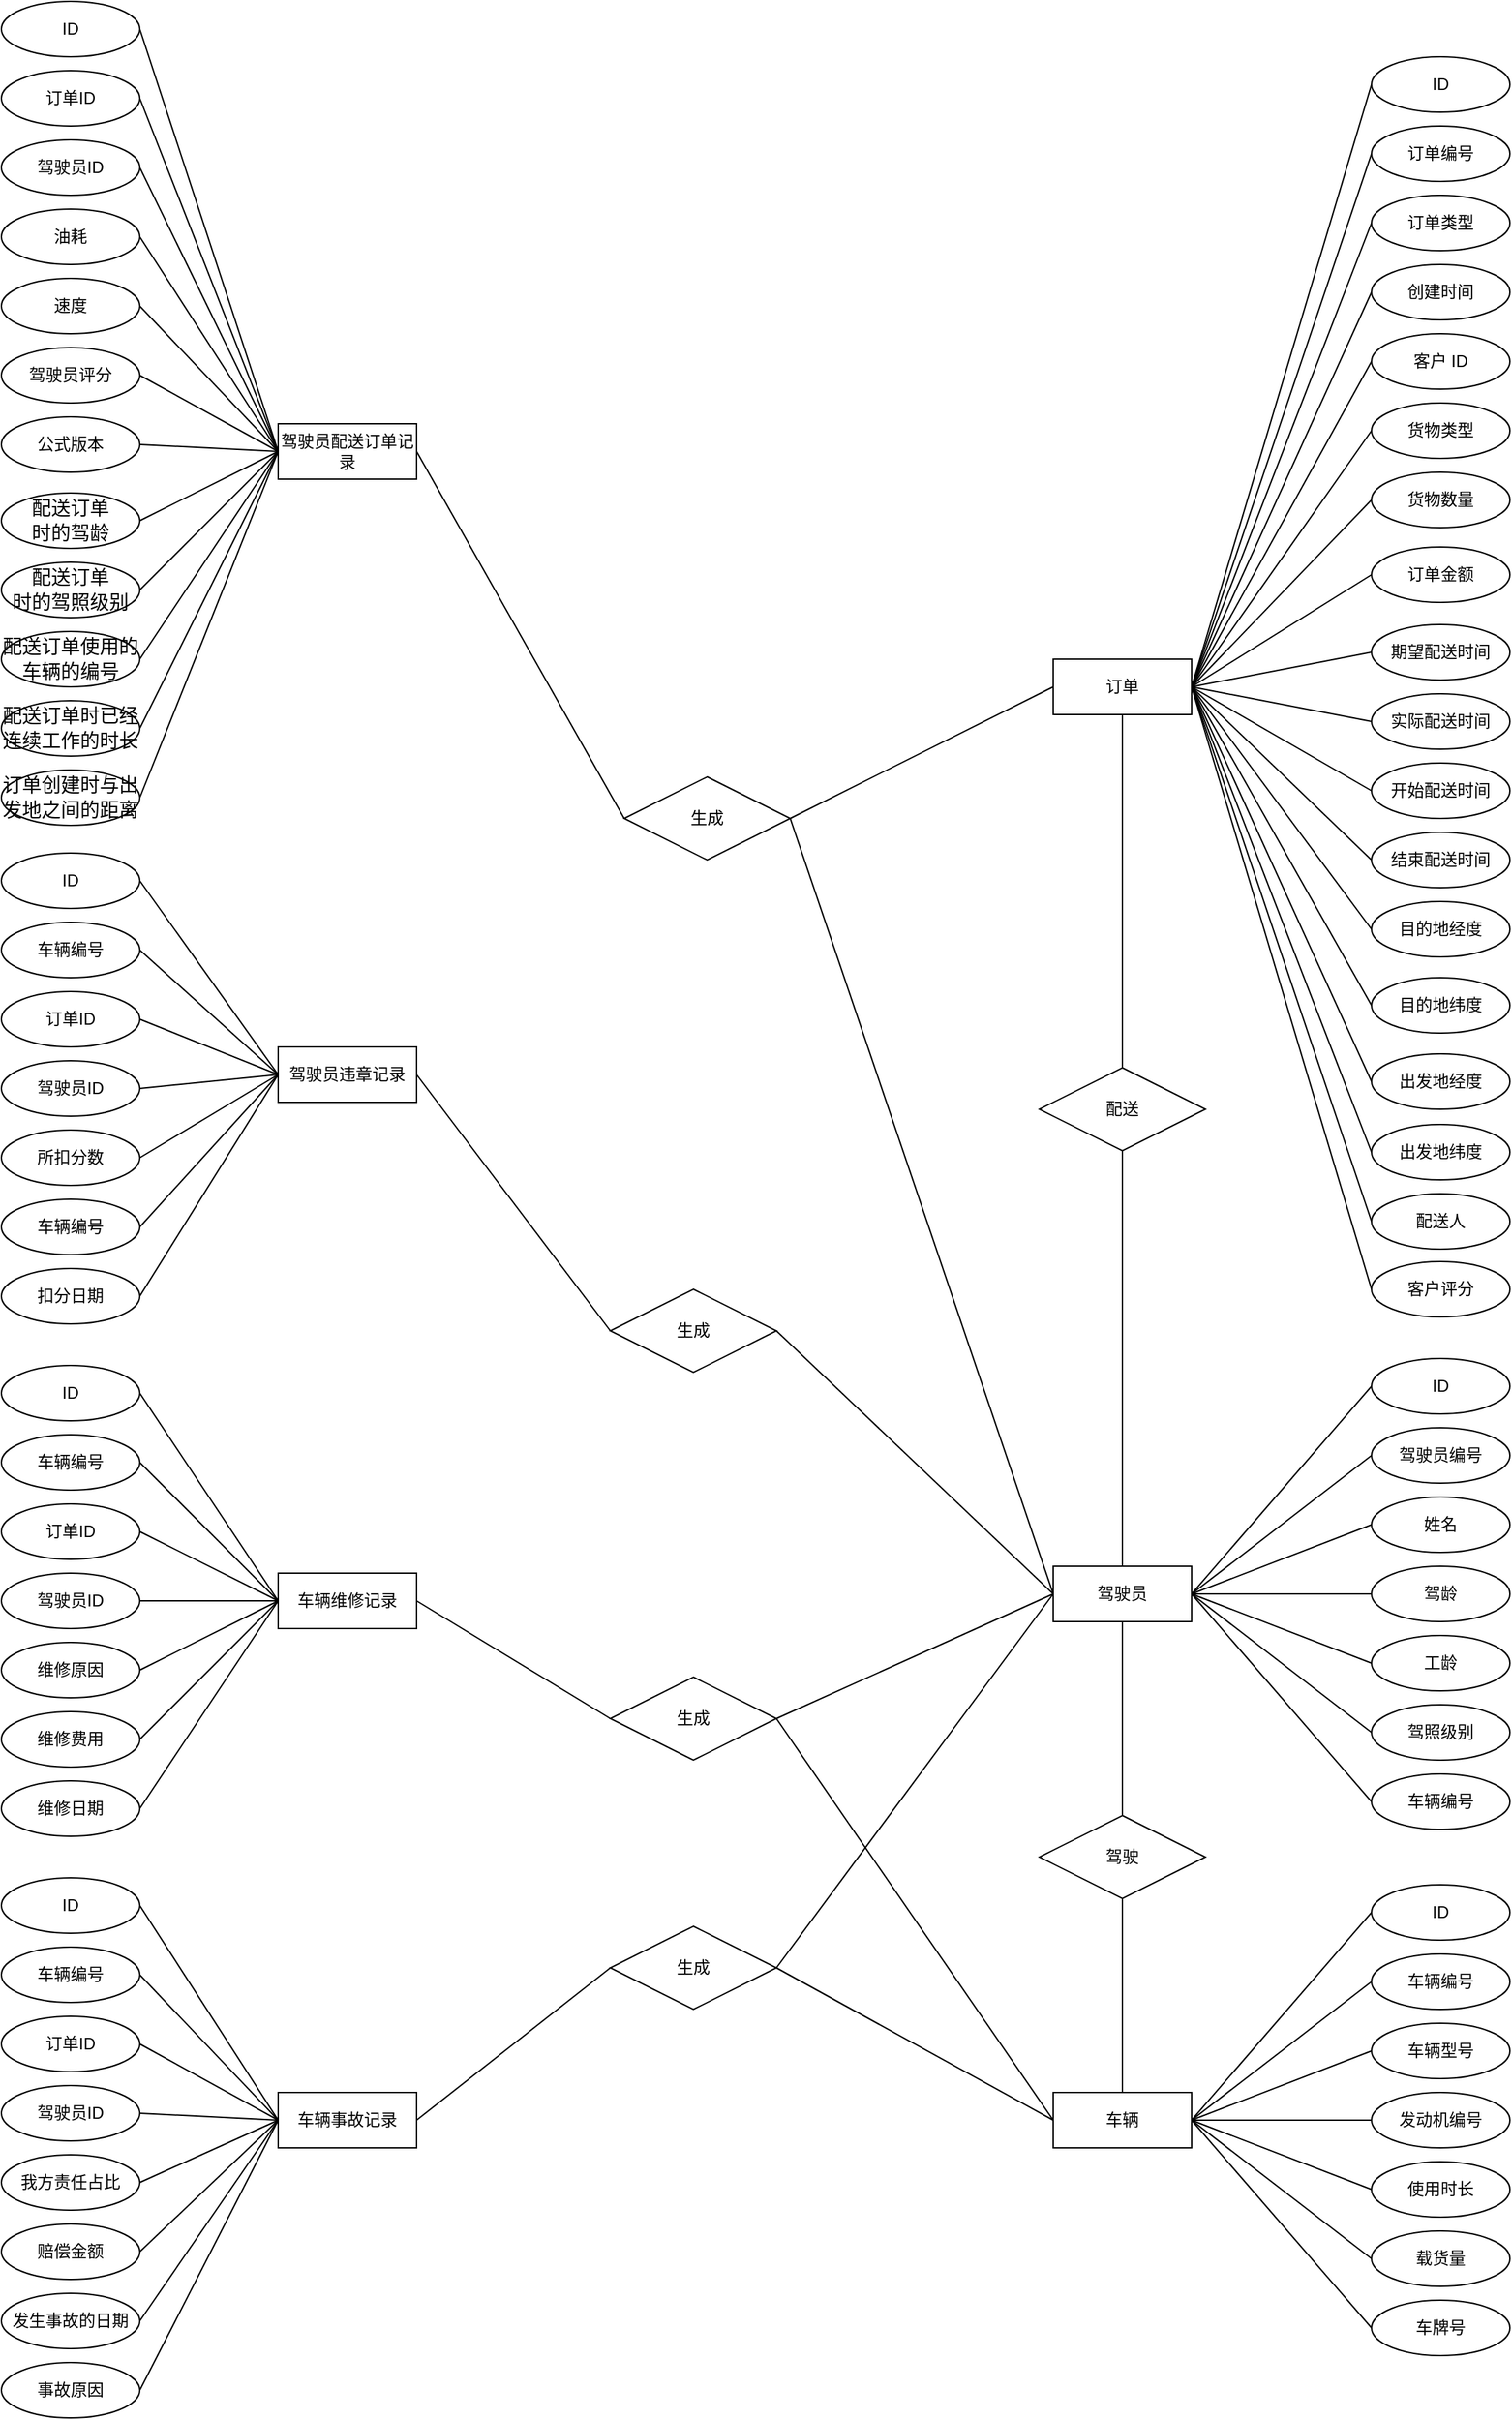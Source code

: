<mxfile version="13.4.6" type="github">
  <diagram id="TTvSSglgLCxyG-pp4QgG" name="Page-1">
    <mxGraphModel dx="3192" dy="1413" grid="1" gridSize="10" guides="1" tooltips="1" connect="1" arrows="1" fold="1" page="1" pageScale="1" pageWidth="827" pageHeight="1169" math="0" shadow="0">
      <root>
        <mxCell id="0" />
        <mxCell id="1" parent="0" />
        <mxCell id="wChaM4UhZpYK5YsZdDve-71" value="生成" style="shape=rhombus;perimeter=rhombusPerimeter;whiteSpace=wrap;html=1;align=center;" vertex="1" parent="1">
          <mxGeometry x="80" y="910" width="120" height="60" as="geometry" />
        </mxCell>
        <mxCell id="wChaM4UhZpYK5YsZdDve-72" value="" style="endArrow=none;html=1;rounded=0;exitX=1;exitY=0.5;exitDx=0;exitDy=0;entryX=0;entryY=0.5;entryDx=0;entryDy=0;" edge="1" parent="1" source="wChaM4UhZpYK5YsZdDve-41" target="wChaM4UhZpYK5YsZdDve-71">
          <mxGeometry relative="1" as="geometry">
            <mxPoint x="-190" y="1320" as="sourcePoint" />
            <mxPoint x="-30" y="1320" as="targetPoint" />
          </mxGeometry>
        </mxCell>
        <mxCell id="wChaM4UhZpYK5YsZdDve-73" value="" style="endArrow=none;html=1;rounded=0;exitX=1;exitY=0.5;exitDx=0;exitDy=0;entryX=0;entryY=0.5;entryDx=0;entryDy=0;" edge="1" parent="1" source="wChaM4UhZpYK5YsZdDve-71" target="wChaM4UhZpYK5YsZdDve-1">
          <mxGeometry relative="1" as="geometry">
            <mxPoint x="-60" y="1370" as="sourcePoint" />
            <mxPoint x="100" y="1370" as="targetPoint" />
          </mxGeometry>
        </mxCell>
        <mxCell id="wChaM4UhZpYK5YsZdDve-91" value="驾驶员违章记录" style="whiteSpace=wrap;html=1;align=center;" vertex="1" parent="1">
          <mxGeometry x="-170" y="1105" width="100" height="40" as="geometry" />
        </mxCell>
        <mxCell id="wChaM4UhZpYK5YsZdDve-110" value="车辆事故记录" style="whiteSpace=wrap;html=1;align=center;" vertex="1" parent="1">
          <mxGeometry x="-170" y="1860" width="100" height="40" as="geometry" />
        </mxCell>
        <mxCell id="wChaM4UhZpYK5YsZdDve-126" value="" style="group" vertex="1" connectable="0" parent="1">
          <mxGeometry x="390" y="390" width="330" height="910" as="geometry" />
        </mxCell>
        <mxCell id="HI6NWuzhiFTGf4Nthjht-1" value="订单" style="whiteSpace=wrap;html=1;align=center;" parent="wChaM4UhZpYK5YsZdDve-126" vertex="1">
          <mxGeometry y="435" width="100" height="40" as="geometry" />
        </mxCell>
        <mxCell id="HI6NWuzhiFTGf4Nthjht-20" value="" style="endArrow=none;html=1;rounded=0;exitX=1;exitY=0.5;exitDx=0;exitDy=0;entryX=0;entryY=0.5;entryDx=0;entryDy=0;" parent="wChaM4UhZpYK5YsZdDve-126" source="HI6NWuzhiFTGf4Nthjht-1" target="HI6NWuzhiFTGf4Nthjht-2" edge="1">
          <mxGeometry relative="1" as="geometry">
            <mxPoint y="200" as="sourcePoint" />
            <mxPoint x="160" y="200" as="targetPoint" />
          </mxGeometry>
        </mxCell>
        <mxCell id="HI6NWuzhiFTGf4Nthjht-23" value="" style="endArrow=none;html=1;rounded=0;entryX=0;entryY=0.5;entryDx=0;entryDy=0;exitX=1;exitY=0.5;exitDx=0;exitDy=0;" parent="wChaM4UhZpYK5YsZdDve-126" source="HI6NWuzhiFTGf4Nthjht-1" target="HI6NWuzhiFTGf4Nthjht-3" edge="1">
          <mxGeometry relative="1" as="geometry">
            <mxPoint x="60" y="90" as="sourcePoint" />
            <mxPoint x="220" y="90" as="targetPoint" />
          </mxGeometry>
        </mxCell>
        <mxCell id="HI6NWuzhiFTGf4Nthjht-26" value="" style="endArrow=none;html=1;rounded=0;exitX=1;exitY=0.5;exitDx=0;exitDy=0;entryX=0;entryY=0.5;entryDx=0;entryDy=0;" parent="wChaM4UhZpYK5YsZdDve-126" source="HI6NWuzhiFTGf4Nthjht-1" target="HI6NWuzhiFTGf4Nthjht-4" edge="1">
          <mxGeometry relative="1" as="geometry">
            <mxPoint x="70" y="160" as="sourcePoint" />
            <mxPoint x="230" y="160" as="targetPoint" />
          </mxGeometry>
        </mxCell>
        <mxCell id="HI6NWuzhiFTGf4Nthjht-27" value="" style="endArrow=none;html=1;rounded=0;exitX=1;exitY=0.5;exitDx=0;exitDy=0;entryX=0;entryY=0.5;entryDx=0;entryDy=0;" parent="wChaM4UhZpYK5YsZdDve-126" source="HI6NWuzhiFTGf4Nthjht-1" target="HI6NWuzhiFTGf4Nthjht-5" edge="1">
          <mxGeometry relative="1" as="geometry">
            <mxPoint x="70" y="230" as="sourcePoint" />
            <mxPoint x="230" y="230" as="targetPoint" />
          </mxGeometry>
        </mxCell>
        <mxCell id="HI6NWuzhiFTGf4Nthjht-28" value="" style="endArrow=none;html=1;rounded=0;exitX=1;exitY=0.5;exitDx=0;exitDy=0;entryX=0;entryY=0.5;entryDx=0;entryDy=0;" parent="wChaM4UhZpYK5YsZdDve-126" source="HI6NWuzhiFTGf4Nthjht-1" target="HI6NWuzhiFTGf4Nthjht-6" edge="1">
          <mxGeometry relative="1" as="geometry">
            <mxPoint x="70" y="300" as="sourcePoint" />
            <mxPoint x="230" y="300" as="targetPoint" />
          </mxGeometry>
        </mxCell>
        <mxCell id="HI6NWuzhiFTGf4Nthjht-29" value="" style="endArrow=none;html=1;rounded=0;entryX=0;entryY=0.5;entryDx=0;entryDy=0;exitX=1;exitY=0.5;exitDx=0;exitDy=0;" parent="wChaM4UhZpYK5YsZdDve-126" source="HI6NWuzhiFTGf4Nthjht-1" target="HI6NWuzhiFTGf4Nthjht-7" edge="1">
          <mxGeometry relative="1" as="geometry">
            <mxPoint x="60" y="370" as="sourcePoint" />
            <mxPoint x="220" y="370" as="targetPoint" />
          </mxGeometry>
        </mxCell>
        <mxCell id="HI6NWuzhiFTGf4Nthjht-30" value="" style="endArrow=none;html=1;rounded=0;exitX=1;exitY=0.5;exitDx=0;exitDy=0;entryX=0;entryY=0.5;entryDx=0;entryDy=0;" parent="wChaM4UhZpYK5YsZdDve-126" source="HI6NWuzhiFTGf4Nthjht-1" target="HI6NWuzhiFTGf4Nthjht-8" edge="1">
          <mxGeometry relative="1" as="geometry">
            <mxPoint x="70" y="440" as="sourcePoint" />
            <mxPoint x="230" y="440" as="targetPoint" />
          </mxGeometry>
        </mxCell>
        <mxCell id="HI6NWuzhiFTGf4Nthjht-31" value="" style="endArrow=none;html=1;rounded=0;exitX=1;exitY=0.5;exitDx=0;exitDy=0;entryX=0;entryY=0.5;entryDx=0;entryDy=0;" parent="wChaM4UhZpYK5YsZdDve-126" source="HI6NWuzhiFTGf4Nthjht-1" target="HI6NWuzhiFTGf4Nthjht-9" edge="1">
          <mxGeometry relative="1" as="geometry">
            <mxPoint x="70" y="510" as="sourcePoint" />
            <mxPoint x="230" y="510" as="targetPoint" />
          </mxGeometry>
        </mxCell>
        <mxCell id="HI6NWuzhiFTGf4Nthjht-32" value="" style="endArrow=none;html=1;rounded=0;exitX=1;exitY=0.5;exitDx=0;exitDy=0;entryX=0;entryY=0.5;entryDx=0;entryDy=0;" parent="wChaM4UhZpYK5YsZdDve-126" source="HI6NWuzhiFTGf4Nthjht-1" target="HI6NWuzhiFTGf4Nthjht-10" edge="1">
          <mxGeometry relative="1" as="geometry">
            <mxPoint x="70" y="590" as="sourcePoint" />
            <mxPoint x="230" y="590" as="targetPoint" />
          </mxGeometry>
        </mxCell>
        <mxCell id="HI6NWuzhiFTGf4Nthjht-33" value="" style="endArrow=none;html=1;rounded=0;exitX=1;exitY=0.5;exitDx=0;exitDy=0;entryX=0;entryY=0.5;entryDx=0;entryDy=0;" parent="wChaM4UhZpYK5YsZdDve-126" source="HI6NWuzhiFTGf4Nthjht-1" target="HI6NWuzhiFTGf4Nthjht-11" edge="1">
          <mxGeometry relative="1" as="geometry">
            <mxPoint x="70" y="670" as="sourcePoint" />
            <mxPoint x="230" y="670" as="targetPoint" />
          </mxGeometry>
        </mxCell>
        <mxCell id="HI6NWuzhiFTGf4Nthjht-34" value="" style="endArrow=none;html=1;rounded=0;exitX=1;exitY=0.5;exitDx=0;exitDy=0;entryX=0;entryY=0.5;entryDx=0;entryDy=0;" parent="wChaM4UhZpYK5YsZdDve-126" source="HI6NWuzhiFTGf4Nthjht-1" target="HI6NWuzhiFTGf4Nthjht-12" edge="1">
          <mxGeometry relative="1" as="geometry">
            <mxPoint x="70" y="740" as="sourcePoint" />
            <mxPoint x="230" y="740" as="targetPoint" />
          </mxGeometry>
        </mxCell>
        <mxCell id="HI6NWuzhiFTGf4Nthjht-35" value="" style="endArrow=none;html=1;rounded=0;exitX=1;exitY=0.5;exitDx=0;exitDy=0;entryX=0;entryY=0.5;entryDx=0;entryDy=0;" parent="wChaM4UhZpYK5YsZdDve-126" source="HI6NWuzhiFTGf4Nthjht-1" target="HI6NWuzhiFTGf4Nthjht-13" edge="1">
          <mxGeometry relative="1" as="geometry">
            <mxPoint x="70" y="810" as="sourcePoint" />
            <mxPoint x="230" y="810" as="targetPoint" />
          </mxGeometry>
        </mxCell>
        <mxCell id="HI6NWuzhiFTGf4Nthjht-36" value="" style="endArrow=none;html=1;rounded=0;exitX=1;exitY=0.5;exitDx=0;exitDy=0;entryX=0;entryY=0.5;entryDx=0;entryDy=0;" parent="wChaM4UhZpYK5YsZdDve-126" source="HI6NWuzhiFTGf4Nthjht-1" target="HI6NWuzhiFTGf4Nthjht-14" edge="1">
          <mxGeometry relative="1" as="geometry">
            <mxPoint x="70" y="880" as="sourcePoint" />
            <mxPoint x="230" y="880" as="targetPoint" />
          </mxGeometry>
        </mxCell>
        <mxCell id="HI6NWuzhiFTGf4Nthjht-37" value="" style="endArrow=none;html=1;rounded=0;exitX=1;exitY=0.5;exitDx=0;exitDy=0;entryX=0;entryY=0.5;entryDx=0;entryDy=0;" parent="wChaM4UhZpYK5YsZdDve-126" source="HI6NWuzhiFTGf4Nthjht-1" target="HI6NWuzhiFTGf4Nthjht-15" edge="1">
          <mxGeometry relative="1" as="geometry">
            <mxPoint x="70" y="950" as="sourcePoint" />
            <mxPoint x="230" y="950" as="targetPoint" />
          </mxGeometry>
        </mxCell>
        <mxCell id="HI6NWuzhiFTGf4Nthjht-38" value="" style="endArrow=none;html=1;rounded=0;entryX=0;entryY=0.5;entryDx=0;entryDy=0;exitX=1;exitY=0.5;exitDx=0;exitDy=0;" parent="wChaM4UhZpYK5YsZdDve-126" source="HI6NWuzhiFTGf4Nthjht-1" target="HI6NWuzhiFTGf4Nthjht-16" edge="1">
          <mxGeometry relative="1" as="geometry">
            <mxPoint x="70" y="1020" as="sourcePoint" />
            <mxPoint x="230" y="1020" as="targetPoint" />
          </mxGeometry>
        </mxCell>
        <mxCell id="HI6NWuzhiFTGf4Nthjht-39" value="" style="endArrow=none;html=1;rounded=0;entryX=0;entryY=0.5;entryDx=0;entryDy=0;exitX=1;exitY=0.5;exitDx=0;exitDy=0;" parent="wChaM4UhZpYK5YsZdDve-126" source="HI6NWuzhiFTGf4Nthjht-1" target="HI6NWuzhiFTGf4Nthjht-17" edge="1">
          <mxGeometry relative="1" as="geometry">
            <mxPoint x="40" y="790" as="sourcePoint" />
            <mxPoint x="200" y="790" as="targetPoint" />
          </mxGeometry>
        </mxCell>
        <mxCell id="HI6NWuzhiFTGf4Nthjht-40" value="" style="endArrow=none;html=1;rounded=0;entryX=0;entryY=0.5;entryDx=0;entryDy=0;exitX=1;exitY=0.5;exitDx=0;exitDy=0;" parent="wChaM4UhZpYK5YsZdDve-126" source="HI6NWuzhiFTGf4Nthjht-1" target="HI6NWuzhiFTGf4Nthjht-18" edge="1">
          <mxGeometry relative="1" as="geometry">
            <mxPoint x="30" y="830" as="sourcePoint" />
            <mxPoint x="190" y="830" as="targetPoint" />
          </mxGeometry>
        </mxCell>
        <mxCell id="HI6NWuzhiFTGf4Nthjht-41" value="" style="endArrow=none;html=1;rounded=0;entryX=0;entryY=0.5;entryDx=0;entryDy=0;exitX=1;exitY=0.5;exitDx=0;exitDy=0;" parent="wChaM4UhZpYK5YsZdDve-126" source="HI6NWuzhiFTGf4Nthjht-1" target="HI6NWuzhiFTGf4Nthjht-19" edge="1">
          <mxGeometry relative="1" as="geometry">
            <mxPoint y="880" as="sourcePoint" />
            <mxPoint x="160" y="880" as="targetPoint" />
          </mxGeometry>
        </mxCell>
        <mxCell id="wChaM4UhZpYK5YsZdDve-39" value="" style="group" vertex="1" connectable="0" parent="wChaM4UhZpYK5YsZdDve-126">
          <mxGeometry x="230" width="100" height="910" as="geometry" />
        </mxCell>
        <mxCell id="HI6NWuzhiFTGf4Nthjht-2" value="ID" style="ellipse;whiteSpace=wrap;html=1;align=center;flipV=1;" parent="wChaM4UhZpYK5YsZdDve-39" vertex="1">
          <mxGeometry width="100" height="40" as="geometry" />
        </mxCell>
        <mxCell id="HI6NWuzhiFTGf4Nthjht-3" value="订单编号" style="ellipse;whiteSpace=wrap;html=1;align=center;flipV=1;" parent="wChaM4UhZpYK5YsZdDve-39" vertex="1">
          <mxGeometry y="50" width="100" height="40" as="geometry" />
        </mxCell>
        <mxCell id="HI6NWuzhiFTGf4Nthjht-4" value="订单类型" style="ellipse;whiteSpace=wrap;html=1;align=center;flipV=1;" parent="wChaM4UhZpYK5YsZdDve-39" vertex="1">
          <mxGeometry y="100" width="100" height="40" as="geometry" />
        </mxCell>
        <mxCell id="HI6NWuzhiFTGf4Nthjht-5" value="创建时间" style="ellipse;whiteSpace=wrap;html=1;align=center;flipV=1;" parent="wChaM4UhZpYK5YsZdDve-39" vertex="1">
          <mxGeometry y="150" width="100" height="40" as="geometry" />
        </mxCell>
        <mxCell id="HI6NWuzhiFTGf4Nthjht-6" value="客户 ID" style="ellipse;whiteSpace=wrap;html=1;align=center;flipV=1;" parent="wChaM4UhZpYK5YsZdDve-39" vertex="1">
          <mxGeometry y="200" width="100" height="40" as="geometry" />
        </mxCell>
        <mxCell id="HI6NWuzhiFTGf4Nthjht-7" value="货物类型" style="ellipse;whiteSpace=wrap;html=1;align=center;flipV=1;" parent="wChaM4UhZpYK5YsZdDve-39" vertex="1">
          <mxGeometry y="250" width="100" height="40" as="geometry" />
        </mxCell>
        <mxCell id="HI6NWuzhiFTGf4Nthjht-8" value="货物数量" style="ellipse;whiteSpace=wrap;html=1;align=center;flipV=1;" parent="wChaM4UhZpYK5YsZdDve-39" vertex="1">
          <mxGeometry y="300" width="100" height="40" as="geometry" />
        </mxCell>
        <mxCell id="HI6NWuzhiFTGf4Nthjht-9" value="订单金额" style="ellipse;whiteSpace=wrap;html=1;align=center;flipV=1;" parent="wChaM4UhZpYK5YsZdDve-39" vertex="1">
          <mxGeometry y="354" width="100" height="40" as="geometry" />
        </mxCell>
        <mxCell id="HI6NWuzhiFTGf4Nthjht-10" value="期望配送时间" style="ellipse;whiteSpace=wrap;html=1;align=center;flipV=1;" parent="wChaM4UhZpYK5YsZdDve-39" vertex="1">
          <mxGeometry y="410" width="100" height="40" as="geometry" />
        </mxCell>
        <mxCell id="HI6NWuzhiFTGf4Nthjht-11" value="实际配送时间" style="ellipse;whiteSpace=wrap;html=1;align=center;flipV=1;" parent="wChaM4UhZpYK5YsZdDve-39" vertex="1">
          <mxGeometry y="460" width="100" height="40" as="geometry" />
        </mxCell>
        <mxCell id="HI6NWuzhiFTGf4Nthjht-12" value="开始配送时间" style="ellipse;whiteSpace=wrap;html=1;align=center;flipV=1;" parent="wChaM4UhZpYK5YsZdDve-39" vertex="1">
          <mxGeometry y="510" width="100" height="40" as="geometry" />
        </mxCell>
        <mxCell id="HI6NWuzhiFTGf4Nthjht-13" value="结束配送时间" style="ellipse;whiteSpace=wrap;html=1;align=center;flipV=1;" parent="wChaM4UhZpYK5YsZdDve-39" vertex="1">
          <mxGeometry y="560" width="100" height="40" as="geometry" />
        </mxCell>
        <mxCell id="HI6NWuzhiFTGf4Nthjht-14" value="目的地经度" style="ellipse;whiteSpace=wrap;html=1;align=center;flipV=1;" parent="wChaM4UhZpYK5YsZdDve-39" vertex="1">
          <mxGeometry y="610" width="100" height="40" as="geometry" />
        </mxCell>
        <mxCell id="HI6NWuzhiFTGf4Nthjht-15" value="目的地纬度" style="ellipse;whiteSpace=wrap;html=1;align=center;flipV=1;" parent="wChaM4UhZpYK5YsZdDve-39" vertex="1">
          <mxGeometry y="665" width="100" height="40" as="geometry" />
        </mxCell>
        <mxCell id="HI6NWuzhiFTGf4Nthjht-16" value="出发地经度" style="ellipse;whiteSpace=wrap;html=1;align=center;flipV=1;" parent="wChaM4UhZpYK5YsZdDve-39" vertex="1">
          <mxGeometry y="720" width="100" height="40" as="geometry" />
        </mxCell>
        <mxCell id="HI6NWuzhiFTGf4Nthjht-17" value="出发地纬度" style="ellipse;whiteSpace=wrap;html=1;align=center;flipV=1;" parent="wChaM4UhZpYK5YsZdDve-39" vertex="1">
          <mxGeometry y="771" width="100" height="40" as="geometry" />
        </mxCell>
        <mxCell id="HI6NWuzhiFTGf4Nthjht-18" value="配送人" style="ellipse;whiteSpace=wrap;html=1;align=center;flipV=1;" parent="wChaM4UhZpYK5YsZdDve-39" vertex="1">
          <mxGeometry y="821" width="100" height="40" as="geometry" />
        </mxCell>
        <mxCell id="HI6NWuzhiFTGf4Nthjht-19" value="客户评分" style="ellipse;whiteSpace=wrap;html=1;align=center;flipV=1;" parent="wChaM4UhZpYK5YsZdDve-39" vertex="1">
          <mxGeometry y="870" width="100" height="40" as="geometry" />
        </mxCell>
        <mxCell id="wChaM4UhZpYK5YsZdDve-189" value="配送" style="shape=rhombus;perimeter=rhombusPerimeter;whiteSpace=wrap;html=1;align=center;" vertex="1" parent="wChaM4UhZpYK5YsZdDve-126">
          <mxGeometry x="-10" y="730" width="120" height="60" as="geometry" />
        </mxCell>
        <mxCell id="wChaM4UhZpYK5YsZdDve-190" value="" style="endArrow=none;html=1;rounded=0;entryX=0.5;entryY=0;entryDx=0;entryDy=0;exitX=0.5;exitY=1;exitDx=0;exitDy=0;" edge="1" parent="wChaM4UhZpYK5YsZdDve-126" source="HI6NWuzhiFTGf4Nthjht-1" target="wChaM4UhZpYK5YsZdDve-189">
          <mxGeometry relative="1" as="geometry">
            <mxPoint x="-330" y="650" as="sourcePoint" />
            <mxPoint x="-170" y="650" as="targetPoint" />
          </mxGeometry>
        </mxCell>
        <mxCell id="wChaM4UhZpYK5YsZdDve-127" value="" style="group" vertex="1" connectable="0" parent="1">
          <mxGeometry x="390" y="1330" width="330" height="340" as="geometry" />
        </mxCell>
        <mxCell id="wChaM4UhZpYK5YsZdDve-74" value="" style="group" vertex="1" connectable="0" parent="wChaM4UhZpYK5YsZdDve-127">
          <mxGeometry width="330" height="340" as="geometry" />
        </mxCell>
        <mxCell id="wChaM4UhZpYK5YsZdDve-1" value="驾驶员" style="whiteSpace=wrap;html=1;align=center;" vertex="1" parent="wChaM4UhZpYK5YsZdDve-74">
          <mxGeometry y="150" width="100" height="40" as="geometry" />
        </mxCell>
        <mxCell id="wChaM4UhZpYK5YsZdDve-20" value="" style="endArrow=none;html=1;rounded=0;exitX=1;exitY=0.5;exitDx=0;exitDy=0;entryX=0;entryY=0.5;entryDx=0;entryDy=0;" edge="1" source="wChaM4UhZpYK5YsZdDve-1" target="wChaM4UhZpYK5YsZdDve-2" parent="wChaM4UhZpYK5YsZdDve-74">
          <mxGeometry relative="1" as="geometry">
            <mxPoint x="50" y="200" as="sourcePoint" />
            <mxPoint x="210" y="200" as="targetPoint" />
          </mxGeometry>
        </mxCell>
        <mxCell id="wChaM4UhZpYK5YsZdDve-21" value="" style="endArrow=none;html=1;rounded=0;entryX=0;entryY=0.5;entryDx=0;entryDy=0;exitX=1;exitY=0.5;exitDx=0;exitDy=0;" edge="1" source="wChaM4UhZpYK5YsZdDve-1" target="wChaM4UhZpYK5YsZdDve-3" parent="wChaM4UhZpYK5YsZdDve-74">
          <mxGeometry relative="1" as="geometry">
            <mxPoint x="110" y="90" as="sourcePoint" />
            <mxPoint x="270" y="90" as="targetPoint" />
          </mxGeometry>
        </mxCell>
        <mxCell id="wChaM4UhZpYK5YsZdDve-22" value="" style="endArrow=none;html=1;rounded=0;exitX=1;exitY=0.5;exitDx=0;exitDy=0;entryX=0;entryY=0.5;entryDx=0;entryDy=0;" edge="1" source="wChaM4UhZpYK5YsZdDve-1" target="wChaM4UhZpYK5YsZdDve-4" parent="wChaM4UhZpYK5YsZdDve-74">
          <mxGeometry relative="1" as="geometry">
            <mxPoint x="120" y="160" as="sourcePoint" />
            <mxPoint x="280" y="160" as="targetPoint" />
          </mxGeometry>
        </mxCell>
        <mxCell id="wChaM4UhZpYK5YsZdDve-23" value="" style="endArrow=none;html=1;rounded=0;exitX=1;exitY=0.5;exitDx=0;exitDy=0;entryX=0;entryY=0.5;entryDx=0;entryDy=0;" edge="1" source="wChaM4UhZpYK5YsZdDve-1" target="wChaM4UhZpYK5YsZdDve-5" parent="wChaM4UhZpYK5YsZdDve-74">
          <mxGeometry relative="1" as="geometry">
            <mxPoint x="120" y="230" as="sourcePoint" />
            <mxPoint x="280" y="230" as="targetPoint" />
          </mxGeometry>
        </mxCell>
        <mxCell id="wChaM4UhZpYK5YsZdDve-24" value="" style="endArrow=none;html=1;rounded=0;exitX=1;exitY=0.5;exitDx=0;exitDy=0;entryX=0;entryY=0.5;entryDx=0;entryDy=0;" edge="1" source="wChaM4UhZpYK5YsZdDve-1" target="wChaM4UhZpYK5YsZdDve-6" parent="wChaM4UhZpYK5YsZdDve-74">
          <mxGeometry relative="1" as="geometry">
            <mxPoint x="120" y="300" as="sourcePoint" />
            <mxPoint x="280" y="300" as="targetPoint" />
          </mxGeometry>
        </mxCell>
        <mxCell id="wChaM4UhZpYK5YsZdDve-25" value="" style="endArrow=none;html=1;rounded=0;entryX=0;entryY=0.5;entryDx=0;entryDy=0;exitX=1;exitY=0.5;exitDx=0;exitDy=0;" edge="1" source="wChaM4UhZpYK5YsZdDve-1" target="wChaM4UhZpYK5YsZdDve-7" parent="wChaM4UhZpYK5YsZdDve-74">
          <mxGeometry relative="1" as="geometry">
            <mxPoint x="110" y="370" as="sourcePoint" />
            <mxPoint x="270" y="370" as="targetPoint" />
          </mxGeometry>
        </mxCell>
        <mxCell id="wChaM4UhZpYK5YsZdDve-26" value="" style="endArrow=none;html=1;rounded=0;exitX=1;exitY=0.5;exitDx=0;exitDy=0;entryX=0;entryY=0.5;entryDx=0;entryDy=0;" edge="1" source="wChaM4UhZpYK5YsZdDve-1" target="wChaM4UhZpYK5YsZdDve-8" parent="wChaM4UhZpYK5YsZdDve-74">
          <mxGeometry relative="1" as="geometry">
            <mxPoint x="120" y="440" as="sourcePoint" />
            <mxPoint x="280" y="440" as="targetPoint" />
          </mxGeometry>
        </mxCell>
        <mxCell id="wChaM4UhZpYK5YsZdDve-38" value="" style="group" vertex="1" connectable="0" parent="wChaM4UhZpYK5YsZdDve-74">
          <mxGeometry x="230" width="100" height="340" as="geometry" />
        </mxCell>
        <mxCell id="wChaM4UhZpYK5YsZdDve-2" value="ID" style="ellipse;whiteSpace=wrap;html=1;align=center;flipV=1;" vertex="1" parent="wChaM4UhZpYK5YsZdDve-38">
          <mxGeometry width="100" height="40" as="geometry" />
        </mxCell>
        <mxCell id="wChaM4UhZpYK5YsZdDve-3" value="驾驶员编号" style="ellipse;whiteSpace=wrap;html=1;align=center;flipV=1;" vertex="1" parent="wChaM4UhZpYK5YsZdDve-38">
          <mxGeometry y="50" width="100" height="40" as="geometry" />
        </mxCell>
        <mxCell id="wChaM4UhZpYK5YsZdDve-4" value="姓名" style="ellipse;whiteSpace=wrap;html=1;align=center;flipV=1;" vertex="1" parent="wChaM4UhZpYK5YsZdDve-38">
          <mxGeometry y="100" width="100" height="40" as="geometry" />
        </mxCell>
        <mxCell id="wChaM4UhZpYK5YsZdDve-5" value="驾龄" style="ellipse;whiteSpace=wrap;html=1;align=center;flipV=1;" vertex="1" parent="wChaM4UhZpYK5YsZdDve-38">
          <mxGeometry y="150" width="100" height="40" as="geometry" />
        </mxCell>
        <mxCell id="wChaM4UhZpYK5YsZdDve-6" value="工龄" style="ellipse;whiteSpace=wrap;html=1;align=center;flipV=1;" vertex="1" parent="wChaM4UhZpYK5YsZdDve-38">
          <mxGeometry y="200" width="100" height="40" as="geometry" />
        </mxCell>
        <mxCell id="wChaM4UhZpYK5YsZdDve-7" value="驾照级别" style="ellipse;whiteSpace=wrap;html=1;align=center;flipV=1;" vertex="1" parent="wChaM4UhZpYK5YsZdDve-38">
          <mxGeometry y="250" width="100" height="40" as="geometry" />
        </mxCell>
        <mxCell id="wChaM4UhZpYK5YsZdDve-8" value="车辆编号" style="ellipse;whiteSpace=wrap;html=1;align=center;flipV=1;" vertex="1" parent="wChaM4UhZpYK5YsZdDve-38">
          <mxGeometry y="300" width="100" height="40" as="geometry" />
        </mxCell>
        <mxCell id="wChaM4UhZpYK5YsZdDve-41" value="驾驶员配送订单记录" style="whiteSpace=wrap;html=1;align=center;" vertex="1" parent="1">
          <mxGeometry x="-170" y="655" width="100" height="40" as="geometry" />
        </mxCell>
        <mxCell id="wChaM4UhZpYK5YsZdDve-42" value="" style="endArrow=none;html=1;rounded=0;exitX=0;exitY=0.5;exitDx=0;exitDy=0;entryX=1;entryY=0.5;entryDx=0;entryDy=0;" edge="1" source="wChaM4UhZpYK5YsZdDve-41" target="wChaM4UhZpYK5YsZdDve-50" parent="1">
          <mxGeometry relative="1" as="geometry">
            <mxPoint x="-550" y="555" as="sourcePoint" />
            <mxPoint x="-390" y="555" as="targetPoint" />
          </mxGeometry>
        </mxCell>
        <mxCell id="wChaM4UhZpYK5YsZdDve-43" value="" style="endArrow=none;html=1;rounded=0;entryX=1;entryY=0.5;entryDx=0;entryDy=0;exitX=0;exitY=0.5;exitDx=0;exitDy=0;" edge="1" source="wChaM4UhZpYK5YsZdDve-41" target="wChaM4UhZpYK5YsZdDve-51" parent="1">
          <mxGeometry relative="1" as="geometry">
            <mxPoint x="-490" y="445" as="sourcePoint" />
            <mxPoint x="-330" y="445" as="targetPoint" />
          </mxGeometry>
        </mxCell>
        <mxCell id="wChaM4UhZpYK5YsZdDve-44" value="" style="endArrow=none;html=1;rounded=0;exitX=0;exitY=0.5;exitDx=0;exitDy=0;entryX=1;entryY=0.5;entryDx=0;entryDy=0;" edge="1" source="wChaM4UhZpYK5YsZdDve-41" target="wChaM4UhZpYK5YsZdDve-52" parent="1">
          <mxGeometry relative="1" as="geometry">
            <mxPoint x="-480" y="515" as="sourcePoint" />
            <mxPoint x="-320" y="515" as="targetPoint" />
          </mxGeometry>
        </mxCell>
        <mxCell id="wChaM4UhZpYK5YsZdDve-45" value="" style="endArrow=none;html=1;rounded=0;exitX=0;exitY=0.5;exitDx=0;exitDy=0;entryX=1;entryY=0.5;entryDx=0;entryDy=0;" edge="1" source="wChaM4UhZpYK5YsZdDve-41" target="wChaM4UhZpYK5YsZdDve-53" parent="1">
          <mxGeometry relative="1" as="geometry">
            <mxPoint x="-480" y="585" as="sourcePoint" />
            <mxPoint x="-320" y="585" as="targetPoint" />
          </mxGeometry>
        </mxCell>
        <mxCell id="wChaM4UhZpYK5YsZdDve-46" value="" style="endArrow=none;html=1;rounded=0;exitX=0;exitY=0.5;exitDx=0;exitDy=0;entryX=1;entryY=0.5;entryDx=0;entryDy=0;" edge="1" source="wChaM4UhZpYK5YsZdDve-41" target="wChaM4UhZpYK5YsZdDve-54" parent="1">
          <mxGeometry relative="1" as="geometry">
            <mxPoint x="-480" y="655" as="sourcePoint" />
            <mxPoint x="-320" y="655" as="targetPoint" />
          </mxGeometry>
        </mxCell>
        <mxCell id="wChaM4UhZpYK5YsZdDve-47" value="" style="endArrow=none;html=1;rounded=0;entryX=1;entryY=0.5;entryDx=0;entryDy=0;" edge="1" target="wChaM4UhZpYK5YsZdDve-55" parent="1">
          <mxGeometry relative="1" as="geometry">
            <mxPoint x="-170" y="675" as="sourcePoint" />
            <mxPoint x="-330" y="725" as="targetPoint" />
          </mxGeometry>
        </mxCell>
        <mxCell id="wChaM4UhZpYK5YsZdDve-48" value="" style="endArrow=none;html=1;rounded=0;entryX=1;entryY=0.5;entryDx=0;entryDy=0;" edge="1" target="wChaM4UhZpYK5YsZdDve-56" parent="1">
          <mxGeometry relative="1" as="geometry">
            <mxPoint x="-170" y="675" as="sourcePoint" />
            <mxPoint x="-320" y="795" as="targetPoint" />
          </mxGeometry>
        </mxCell>
        <mxCell id="wChaM4UhZpYK5YsZdDve-58" value="" style="endArrow=none;html=1;rounded=0;entryX=1;entryY=0.5;entryDx=0;entryDy=0;" edge="1" parent="1" target="wChaM4UhZpYK5YsZdDve-57">
          <mxGeometry relative="1" as="geometry">
            <mxPoint x="-170" y="675" as="sourcePoint" />
            <mxPoint x="-380" y="710" as="targetPoint" />
          </mxGeometry>
        </mxCell>
        <mxCell id="wChaM4UhZpYK5YsZdDve-64" value="" style="endArrow=none;html=1;rounded=0;entryX=1;entryY=0.5;entryDx=0;entryDy=0;exitX=0;exitY=0.5;exitDx=0;exitDy=0;" edge="1" parent="1" source="wChaM4UhZpYK5YsZdDve-41" target="wChaM4UhZpYK5YsZdDve-60">
          <mxGeometry relative="1" as="geometry">
            <mxPoint x="-590" y="780" as="sourcePoint" />
            <mxPoint x="-430" y="780" as="targetPoint" />
          </mxGeometry>
        </mxCell>
        <mxCell id="wChaM4UhZpYK5YsZdDve-65" value="" style="endArrow=none;html=1;rounded=0;entryX=1;entryY=0.5;entryDx=0;entryDy=0;exitX=0;exitY=0.5;exitDx=0;exitDy=0;" edge="1" parent="1" source="wChaM4UhZpYK5YsZdDve-41" target="wChaM4UhZpYK5YsZdDve-62">
          <mxGeometry relative="1" as="geometry">
            <mxPoint x="-600" y="810" as="sourcePoint" />
            <mxPoint x="-440" y="810" as="targetPoint" />
          </mxGeometry>
        </mxCell>
        <mxCell id="wChaM4UhZpYK5YsZdDve-66" value="" style="endArrow=none;html=1;rounded=0;entryX=1;entryY=0.5;entryDx=0;entryDy=0;exitX=0;exitY=0.5;exitDx=0;exitDy=0;" edge="1" parent="1" source="wChaM4UhZpYK5YsZdDve-41" target="wChaM4UhZpYK5YsZdDve-61">
          <mxGeometry relative="1" as="geometry">
            <mxPoint x="-740" y="810" as="sourcePoint" />
            <mxPoint x="-580" y="810" as="targetPoint" />
          </mxGeometry>
        </mxCell>
        <mxCell id="wChaM4UhZpYK5YsZdDve-68" value="" style="endArrow=none;html=1;rounded=0;entryX=1;entryY=0.5;entryDx=0;entryDy=0;exitX=0;exitY=0.5;exitDx=0;exitDy=0;" edge="1" parent="1" source="wChaM4UhZpYK5YsZdDve-41" target="wChaM4UhZpYK5YsZdDve-63">
          <mxGeometry relative="1" as="geometry">
            <mxPoint x="-570" y="920" as="sourcePoint" />
            <mxPoint x="-410" y="920" as="targetPoint" />
          </mxGeometry>
        </mxCell>
        <mxCell id="wChaM4UhZpYK5YsZdDve-131" value="" style="group" vertex="1" connectable="0" parent="1">
          <mxGeometry x="-370" y="1335" width="100" height="340" as="geometry" />
        </mxCell>
        <mxCell id="wChaM4UhZpYK5YsZdDve-90" value="" style="group" vertex="1" connectable="0" parent="wChaM4UhZpYK5YsZdDve-131">
          <mxGeometry width="100" height="290" as="geometry" />
        </mxCell>
        <mxCell id="wChaM4UhZpYK5YsZdDve-76" value="ID" style="ellipse;whiteSpace=wrap;html=1;align=center;fontStyle=0;" vertex="1" parent="wChaM4UhZpYK5YsZdDve-90">
          <mxGeometry width="100" height="40" as="geometry" />
        </mxCell>
        <mxCell id="wChaM4UhZpYK5YsZdDve-79" value="车辆编号" style="ellipse;whiteSpace=wrap;html=1;align=center;fontStyle=0;" vertex="1" parent="wChaM4UhZpYK5YsZdDve-90">
          <mxGeometry y="50" width="100" height="40" as="geometry" />
        </mxCell>
        <mxCell id="wChaM4UhZpYK5YsZdDve-81" value="订单ID" style="ellipse;whiteSpace=wrap;html=1;align=center;fontStyle=0;" vertex="1" parent="wChaM4UhZpYK5YsZdDve-90">
          <mxGeometry y="100" width="100" height="40" as="geometry" />
        </mxCell>
        <mxCell id="wChaM4UhZpYK5YsZdDve-105" value="驾驶员ID" style="ellipse;whiteSpace=wrap;html=1;align=center;fontStyle=0;" vertex="1" parent="wChaM4UhZpYK5YsZdDve-90">
          <mxGeometry y="150" width="100" height="40" as="geometry" />
        </mxCell>
        <mxCell id="wChaM4UhZpYK5YsZdDve-82" value="维修原因" style="ellipse;whiteSpace=wrap;html=1;align=center;fontStyle=0;" vertex="1" parent="wChaM4UhZpYK5YsZdDve-131">
          <mxGeometry y="200" width="100" height="40" as="geometry" />
        </mxCell>
        <mxCell id="wChaM4UhZpYK5YsZdDve-83" value="维修费用" style="ellipse;whiteSpace=wrap;html=1;align=center;strokeColor=#000000;" vertex="1" parent="wChaM4UhZpYK5YsZdDve-131">
          <mxGeometry y="250" width="100" height="40" as="geometry" />
        </mxCell>
        <mxCell id="wChaM4UhZpYK5YsZdDve-84" value="维修日期" style="ellipse;whiteSpace=wrap;html=1;align=center;strokeColor=#000000;" vertex="1" parent="wChaM4UhZpYK5YsZdDve-131">
          <mxGeometry y="300" width="100" height="40" as="geometry" />
        </mxCell>
        <mxCell id="wChaM4UhZpYK5YsZdDve-69" value="" style="group" vertex="1" connectable="0" parent="1">
          <mxGeometry x="-370" y="350" width="100" height="595" as="geometry" />
        </mxCell>
        <mxCell id="wChaM4UhZpYK5YsZdDve-50" value="ID" style="ellipse;whiteSpace=wrap;html=1;align=center;flipV=1;" vertex="1" parent="wChaM4UhZpYK5YsZdDve-69">
          <mxGeometry width="100" height="40" as="geometry" />
        </mxCell>
        <mxCell id="wChaM4UhZpYK5YsZdDve-51" value="订单ID" style="ellipse;whiteSpace=wrap;html=1;align=center;flipV=1;" vertex="1" parent="wChaM4UhZpYK5YsZdDve-69">
          <mxGeometry y="50" width="100" height="40" as="geometry" />
        </mxCell>
        <mxCell id="wChaM4UhZpYK5YsZdDve-52" value="驾驶员ID" style="ellipse;whiteSpace=wrap;html=1;align=center;flipV=1;" vertex="1" parent="wChaM4UhZpYK5YsZdDve-69">
          <mxGeometry y="100" width="100" height="40" as="geometry" />
        </mxCell>
        <mxCell id="wChaM4UhZpYK5YsZdDve-53" value="油耗" style="ellipse;whiteSpace=wrap;html=1;align=center;flipV=1;" vertex="1" parent="wChaM4UhZpYK5YsZdDve-69">
          <mxGeometry y="150" width="100" height="40" as="geometry" />
        </mxCell>
        <mxCell id="wChaM4UhZpYK5YsZdDve-54" value="速度" style="ellipse;whiteSpace=wrap;html=1;align=center;flipV=1;" vertex="1" parent="wChaM4UhZpYK5YsZdDve-69">
          <mxGeometry y="200" width="100" height="40" as="geometry" />
        </mxCell>
        <mxCell id="wChaM4UhZpYK5YsZdDve-55" value="驾驶员评分" style="ellipse;whiteSpace=wrap;html=1;align=center;flipV=1;" vertex="1" parent="wChaM4UhZpYK5YsZdDve-69">
          <mxGeometry y="250" width="100" height="40" as="geometry" />
        </mxCell>
        <mxCell id="wChaM4UhZpYK5YsZdDve-56" value="公式版本" style="ellipse;whiteSpace=wrap;html=1;align=center;flipV=1;" vertex="1" parent="wChaM4UhZpYK5YsZdDve-69">
          <mxGeometry y="300" width="100" height="40" as="geometry" />
        </mxCell>
        <mxCell id="wChaM4UhZpYK5YsZdDve-57" value="&lt;span style=&quot;font-size: 10.5pt&quot;&gt;配送订单&lt;br&gt;时的驾龄&lt;/span&gt;&lt;span style=&quot;font-size: medium&quot;&gt;&lt;/span&gt;" style="ellipse;whiteSpace=wrap;html=1;align=center;flipV=1;" vertex="1" parent="wChaM4UhZpYK5YsZdDve-69">
          <mxGeometry y="355" width="100" height="40" as="geometry" />
        </mxCell>
        <mxCell id="wChaM4UhZpYK5YsZdDve-60" value="&lt;span style=&quot;font-size: 10.5pt&quot;&gt;配送订单&lt;br&gt;时的驾照级别&lt;/span&gt;&lt;span style=&quot;font-size: medium&quot;&gt;&lt;/span&gt;" style="ellipse;whiteSpace=wrap;html=1;align=center;flipV=1;" vertex="1" parent="wChaM4UhZpYK5YsZdDve-69">
          <mxGeometry y="405" width="100" height="40" as="geometry" />
        </mxCell>
        <mxCell id="wChaM4UhZpYK5YsZdDve-61" value="&lt;span style=&quot;font-size: 10.5pt&quot;&gt;配送订单使用的车辆的编号&lt;/span&gt;&lt;span style=&quot;font-size: medium&quot;&gt;&lt;/span&gt;" style="ellipse;whiteSpace=wrap;html=1;align=center;flipV=1;" vertex="1" parent="wChaM4UhZpYK5YsZdDve-69">
          <mxGeometry y="455" width="100" height="40" as="geometry" />
        </mxCell>
        <mxCell id="wChaM4UhZpYK5YsZdDve-62" value="&lt;span style=&quot;font-size: 10.5pt&quot;&gt;配送订单时已经连续工作的时长&lt;/span&gt;&lt;span style=&quot;font-size: medium&quot;&gt;&lt;/span&gt;" style="ellipse;whiteSpace=wrap;html=1;align=center;flipV=1;" vertex="1" parent="wChaM4UhZpYK5YsZdDve-69">
          <mxGeometry y="505" width="100" height="40" as="geometry" />
        </mxCell>
        <mxCell id="wChaM4UhZpYK5YsZdDve-63" value="&lt;span style=&quot;font-size: 10.5pt&quot;&gt;订单创建时与出发地之间的距离&lt;/span&gt;&lt;span style=&quot;font-size: medium&quot;&gt;&lt;/span&gt;" style="ellipse;whiteSpace=wrap;html=1;align=center;flipV=1;" vertex="1" parent="wChaM4UhZpYK5YsZdDve-69">
          <mxGeometry y="555" width="100" height="40" as="geometry" />
        </mxCell>
        <mxCell id="wChaM4UhZpYK5YsZdDve-75" value="车辆维修记录" style="whiteSpace=wrap;html=1;align=center;" vertex="1" parent="1">
          <mxGeometry x="-170" y="1485" width="100" height="40" as="geometry" />
        </mxCell>
        <mxCell id="wChaM4UhZpYK5YsZdDve-132" value="" style="endArrow=none;html=1;rounded=0;entryX=0;entryY=0.5;entryDx=0;entryDy=0;" edge="1" parent="1" target="wChaM4UhZpYK5YsZdDve-75">
          <mxGeometry relative="1" as="geometry">
            <mxPoint x="-270" y="1355" as="sourcePoint" />
            <mxPoint x="-110" y="1355" as="targetPoint" />
          </mxGeometry>
        </mxCell>
        <mxCell id="wChaM4UhZpYK5YsZdDve-133" value="" style="endArrow=none;html=1;rounded=0;exitX=1;exitY=0.5;exitDx=0;exitDy=0;entryX=0;entryY=0.5;entryDx=0;entryDy=0;" edge="1" parent="1" source="wChaM4UhZpYK5YsZdDve-79" target="wChaM4UhZpYK5YsZdDve-75">
          <mxGeometry relative="1" as="geometry">
            <mxPoint x="-160" y="1585" as="sourcePoint" />
            <mxPoint y="1585" as="targetPoint" />
          </mxGeometry>
        </mxCell>
        <mxCell id="wChaM4UhZpYK5YsZdDve-134" value="" style="endArrow=none;html=1;rounded=0;exitX=1;exitY=0.5;exitDx=0;exitDy=0;entryX=0;entryY=0.5;entryDx=0;entryDy=0;" edge="1" parent="1" source="wChaM4UhZpYK5YsZdDve-81" target="wChaM4UhZpYK5YsZdDve-75">
          <mxGeometry relative="1" as="geometry">
            <mxPoint x="-150" y="1605" as="sourcePoint" />
            <mxPoint x="10" y="1605" as="targetPoint" />
          </mxGeometry>
        </mxCell>
        <mxCell id="wChaM4UhZpYK5YsZdDve-135" value="" style="endArrow=none;html=1;rounded=0;exitX=1;exitY=0.5;exitDx=0;exitDy=0;entryX=0;entryY=0.5;entryDx=0;entryDy=0;" edge="1" parent="1" source="wChaM4UhZpYK5YsZdDve-105" target="wChaM4UhZpYK5YsZdDve-75">
          <mxGeometry relative="1" as="geometry">
            <mxPoint x="-160" y="1615" as="sourcePoint" />
            <mxPoint y="1615" as="targetPoint" />
          </mxGeometry>
        </mxCell>
        <mxCell id="wChaM4UhZpYK5YsZdDve-136" value="" style="endArrow=none;html=1;rounded=0;exitX=1;exitY=0.5;exitDx=0;exitDy=0;entryX=0;entryY=0.5;entryDx=0;entryDy=0;" edge="1" parent="1" source="wChaM4UhZpYK5YsZdDve-82" target="wChaM4UhZpYK5YsZdDve-75">
          <mxGeometry relative="1" as="geometry">
            <mxPoint x="-130" y="1595" as="sourcePoint" />
            <mxPoint x="30" y="1595" as="targetPoint" />
          </mxGeometry>
        </mxCell>
        <mxCell id="wChaM4UhZpYK5YsZdDve-137" value="" style="endArrow=none;html=1;rounded=0;exitX=1;exitY=0.5;exitDx=0;exitDy=0;entryX=0;entryY=0.5;entryDx=0;entryDy=0;" edge="1" parent="1" source="wChaM4UhZpYK5YsZdDve-83" target="wChaM4UhZpYK5YsZdDve-75">
          <mxGeometry relative="1" as="geometry">
            <mxPoint x="-170" y="1595" as="sourcePoint" />
            <mxPoint x="-10" y="1595" as="targetPoint" />
          </mxGeometry>
        </mxCell>
        <mxCell id="wChaM4UhZpYK5YsZdDve-138" value="" style="endArrow=none;html=1;rounded=0;exitX=1;exitY=0.5;exitDx=0;exitDy=0;entryX=0;entryY=0.5;entryDx=0;entryDy=0;" edge="1" parent="1" source="wChaM4UhZpYK5YsZdDve-84" target="wChaM4UhZpYK5YsZdDve-75">
          <mxGeometry relative="1" as="geometry">
            <mxPoint x="-130" y="1635" as="sourcePoint" />
            <mxPoint x="30" y="1635" as="targetPoint" />
          </mxGeometry>
        </mxCell>
        <mxCell id="wChaM4UhZpYK5YsZdDve-139" value="" style="group" vertex="1" connectable="0" parent="1">
          <mxGeometry x="-370" y="965" width="100" height="340" as="geometry" />
        </mxCell>
        <mxCell id="wChaM4UhZpYK5YsZdDve-98" value="" style="group" vertex="1" connectable="0" parent="wChaM4UhZpYK5YsZdDve-139">
          <mxGeometry width="100" height="290" as="geometry" />
        </mxCell>
        <mxCell id="wChaM4UhZpYK5YsZdDve-99" value="ID" style="ellipse;whiteSpace=wrap;html=1;align=center;fontStyle=0;" vertex="1" parent="wChaM4UhZpYK5YsZdDve-98">
          <mxGeometry width="100" height="40" as="geometry" />
        </mxCell>
        <mxCell id="wChaM4UhZpYK5YsZdDve-100" value="车辆编号" style="ellipse;whiteSpace=wrap;html=1;align=center;fontStyle=0;" vertex="1" parent="wChaM4UhZpYK5YsZdDve-98">
          <mxGeometry y="50" width="100" height="40" as="geometry" />
        </mxCell>
        <mxCell id="wChaM4UhZpYK5YsZdDve-101" value="订单ID" style="ellipse;whiteSpace=wrap;html=1;align=center;fontStyle=0;" vertex="1" parent="wChaM4UhZpYK5YsZdDve-98">
          <mxGeometry y="100" width="100" height="40" as="geometry" />
        </mxCell>
        <mxCell id="wChaM4UhZpYK5YsZdDve-109" value="驾驶员ID" style="ellipse;whiteSpace=wrap;html=1;align=center;fontStyle=0;" vertex="1" parent="wChaM4UhZpYK5YsZdDve-98">
          <mxGeometry y="150" width="100" height="40" as="geometry" />
        </mxCell>
        <mxCell id="wChaM4UhZpYK5YsZdDve-102" value="所扣分数" style="ellipse;whiteSpace=wrap;html=1;align=center;fontStyle=0;" vertex="1" parent="wChaM4UhZpYK5YsZdDve-139">
          <mxGeometry y="200" width="100" height="40" as="geometry" />
        </mxCell>
        <mxCell id="wChaM4UhZpYK5YsZdDve-103" value="车辆编号" style="ellipse;whiteSpace=wrap;html=1;align=center;strokeColor=#000000;" vertex="1" parent="wChaM4UhZpYK5YsZdDve-139">
          <mxGeometry y="250" width="100" height="40" as="geometry" />
        </mxCell>
        <mxCell id="wChaM4UhZpYK5YsZdDve-104" value="扣分日期" style="ellipse;whiteSpace=wrap;html=1;align=center;strokeColor=#000000;" vertex="1" parent="wChaM4UhZpYK5YsZdDve-139">
          <mxGeometry y="300" width="100" height="40" as="geometry" />
        </mxCell>
        <mxCell id="wChaM4UhZpYK5YsZdDve-140" value="" style="endArrow=none;html=1;rounded=0;exitX=1;exitY=0.5;exitDx=0;exitDy=0;entryX=0;entryY=0.5;entryDx=0;entryDy=0;" edge="1" parent="1" source="wChaM4UhZpYK5YsZdDve-99" target="wChaM4UhZpYK5YsZdDve-91">
          <mxGeometry relative="1" as="geometry">
            <mxPoint x="-190" y="1025" as="sourcePoint" />
            <mxPoint x="-30" y="1025" as="targetPoint" />
          </mxGeometry>
        </mxCell>
        <mxCell id="wChaM4UhZpYK5YsZdDve-141" value="" style="endArrow=none;html=1;rounded=0;exitX=1;exitY=0.5;exitDx=0;exitDy=0;entryX=0;entryY=0.5;entryDx=0;entryDy=0;" edge="1" parent="1" source="wChaM4UhZpYK5YsZdDve-100" target="wChaM4UhZpYK5YsZdDve-91">
          <mxGeometry relative="1" as="geometry">
            <mxPoint x="-140" y="1225" as="sourcePoint" />
            <mxPoint x="20" y="1225" as="targetPoint" />
          </mxGeometry>
        </mxCell>
        <mxCell id="wChaM4UhZpYK5YsZdDve-142" value="" style="endArrow=none;html=1;rounded=0;exitX=1;exitY=0.5;exitDx=0;exitDy=0;entryX=0;entryY=0.5;entryDx=0;entryDy=0;" edge="1" parent="1" source="wChaM4UhZpYK5YsZdDve-101" target="wChaM4UhZpYK5YsZdDve-91">
          <mxGeometry relative="1" as="geometry">
            <mxPoint x="-150" y="1255" as="sourcePoint" />
            <mxPoint x="-180" y="1215" as="targetPoint" />
          </mxGeometry>
        </mxCell>
        <mxCell id="wChaM4UhZpYK5YsZdDve-143" value="" style="endArrow=none;html=1;rounded=0;exitX=1;exitY=0.5;exitDx=0;exitDy=0;entryX=0;entryY=0.5;entryDx=0;entryDy=0;" edge="1" parent="1" source="wChaM4UhZpYK5YsZdDve-109" target="wChaM4UhZpYK5YsZdDve-91">
          <mxGeometry relative="1" as="geometry">
            <mxPoint x="-210" y="1235" as="sourcePoint" />
            <mxPoint x="-50" y="1235" as="targetPoint" />
          </mxGeometry>
        </mxCell>
        <mxCell id="wChaM4UhZpYK5YsZdDve-144" value="" style="endArrow=none;html=1;rounded=0;exitX=1;exitY=0.5;exitDx=0;exitDy=0;entryX=0;entryY=0.5;entryDx=0;entryDy=0;" edge="1" parent="1" source="wChaM4UhZpYK5YsZdDve-102" target="wChaM4UhZpYK5YsZdDve-91">
          <mxGeometry relative="1" as="geometry">
            <mxPoint x="-150" y="1185" as="sourcePoint" />
            <mxPoint x="10" y="1185" as="targetPoint" />
          </mxGeometry>
        </mxCell>
        <mxCell id="wChaM4UhZpYK5YsZdDve-145" value="" style="endArrow=none;html=1;rounded=0;exitX=1;exitY=0.5;exitDx=0;exitDy=0;entryX=0;entryY=0.5;entryDx=0;entryDy=0;" edge="1" parent="1" source="wChaM4UhZpYK5YsZdDve-103" target="wChaM4UhZpYK5YsZdDve-91">
          <mxGeometry relative="1" as="geometry">
            <mxPoint x="-190" y="1235" as="sourcePoint" />
            <mxPoint x="-30" y="1235" as="targetPoint" />
          </mxGeometry>
        </mxCell>
        <mxCell id="wChaM4UhZpYK5YsZdDve-146" value="" style="endArrow=none;html=1;rounded=0;exitX=1;exitY=0.5;exitDx=0;exitDy=0;entryX=0;entryY=0.5;entryDx=0;entryDy=0;" edge="1" parent="1" source="wChaM4UhZpYK5YsZdDve-104" target="wChaM4UhZpYK5YsZdDve-91">
          <mxGeometry relative="1" as="geometry">
            <mxPoint x="-200" y="1265" as="sourcePoint" />
            <mxPoint x="-40" y="1265" as="targetPoint" />
          </mxGeometry>
        </mxCell>
        <mxCell id="wChaM4UhZpYK5YsZdDve-147" value="" style="group" vertex="1" connectable="0" parent="1">
          <mxGeometry x="-370" y="1705" width="100" height="390" as="geometry" />
        </mxCell>
        <mxCell id="wChaM4UhZpYK5YsZdDve-117" value="" style="group" vertex="1" connectable="0" parent="wChaM4UhZpYK5YsZdDve-147">
          <mxGeometry width="100" height="290" as="geometry" />
        </mxCell>
        <mxCell id="wChaM4UhZpYK5YsZdDve-118" value="ID" style="ellipse;whiteSpace=wrap;html=1;align=center;fontStyle=0;" vertex="1" parent="wChaM4UhZpYK5YsZdDve-117">
          <mxGeometry width="100" height="40" as="geometry" />
        </mxCell>
        <mxCell id="wChaM4UhZpYK5YsZdDve-119" value="车辆编号" style="ellipse;whiteSpace=wrap;html=1;align=center;fontStyle=0;" vertex="1" parent="wChaM4UhZpYK5YsZdDve-117">
          <mxGeometry y="50" width="100" height="40" as="geometry" />
        </mxCell>
        <mxCell id="wChaM4UhZpYK5YsZdDve-120" value="订单ID" style="ellipse;whiteSpace=wrap;html=1;align=center;fontStyle=0;" vertex="1" parent="wChaM4UhZpYK5YsZdDve-117">
          <mxGeometry y="100" width="100" height="40" as="geometry" />
        </mxCell>
        <mxCell id="wChaM4UhZpYK5YsZdDve-121" value="驾驶员ID" style="ellipse;whiteSpace=wrap;html=1;align=center;fontStyle=0;" vertex="1" parent="wChaM4UhZpYK5YsZdDve-117">
          <mxGeometry y="150" width="100" height="40" as="geometry" />
        </mxCell>
        <mxCell id="wChaM4UhZpYK5YsZdDve-122" value="我方责任占比" style="ellipse;whiteSpace=wrap;html=1;align=center;fontStyle=0;" vertex="1" parent="wChaM4UhZpYK5YsZdDve-147">
          <mxGeometry y="200" width="100" height="40" as="geometry" />
        </mxCell>
        <mxCell id="wChaM4UhZpYK5YsZdDve-123" value="赔偿金额" style="ellipse;whiteSpace=wrap;html=1;align=center;strokeColor=#000000;" vertex="1" parent="wChaM4UhZpYK5YsZdDve-147">
          <mxGeometry y="250" width="100" height="40" as="geometry" />
        </mxCell>
        <mxCell id="wChaM4UhZpYK5YsZdDve-124" value="发生事故的日期" style="ellipse;whiteSpace=wrap;html=1;align=center;strokeColor=#000000;" vertex="1" parent="wChaM4UhZpYK5YsZdDve-147">
          <mxGeometry y="300" width="100" height="40" as="geometry" />
        </mxCell>
        <mxCell id="wChaM4UhZpYK5YsZdDve-125" value="事故原因" style="ellipse;whiteSpace=wrap;html=1;align=center;strokeColor=#000000;" vertex="1" parent="wChaM4UhZpYK5YsZdDve-147">
          <mxGeometry y="350" width="100" height="40" as="geometry" />
        </mxCell>
        <mxCell id="wChaM4UhZpYK5YsZdDve-148" value="" style="endArrow=none;html=1;rounded=0;exitX=1;exitY=0.5;exitDx=0;exitDy=0;entryX=0;entryY=0.5;entryDx=0;entryDy=0;" edge="1" parent="1" source="wChaM4UhZpYK5YsZdDve-118" target="wChaM4UhZpYK5YsZdDve-110">
          <mxGeometry relative="1" as="geometry">
            <mxPoint x="-190" y="2005" as="sourcePoint" />
            <mxPoint x="-30" y="2005" as="targetPoint" />
          </mxGeometry>
        </mxCell>
        <mxCell id="wChaM4UhZpYK5YsZdDve-149" value="" style="endArrow=none;html=1;rounded=0;exitX=1;exitY=0.5;exitDx=0;exitDy=0;entryX=0;entryY=0.5;entryDx=0;entryDy=0;" edge="1" parent="1" source="wChaM4UhZpYK5YsZdDve-119" target="wChaM4UhZpYK5YsZdDve-110">
          <mxGeometry relative="1" as="geometry">
            <mxPoint x="-180" y="2025" as="sourcePoint" />
            <mxPoint x="-20" y="2025" as="targetPoint" />
          </mxGeometry>
        </mxCell>
        <mxCell id="wChaM4UhZpYK5YsZdDve-150" value="" style="endArrow=none;html=1;rounded=0;exitX=1;exitY=0.5;exitDx=0;exitDy=0;entryX=0;entryY=0.5;entryDx=0;entryDy=0;" edge="1" parent="1" source="wChaM4UhZpYK5YsZdDve-120" target="wChaM4UhZpYK5YsZdDve-110">
          <mxGeometry relative="1" as="geometry">
            <mxPoint x="-180" y="1965" as="sourcePoint" />
            <mxPoint x="-20" y="1965" as="targetPoint" />
          </mxGeometry>
        </mxCell>
        <mxCell id="wChaM4UhZpYK5YsZdDve-151" value="" style="endArrow=none;html=1;rounded=0;exitX=1;exitY=0.5;exitDx=0;exitDy=0;entryX=0;entryY=0.5;entryDx=0;entryDy=0;" edge="1" parent="1" source="wChaM4UhZpYK5YsZdDve-121" target="wChaM4UhZpYK5YsZdDve-110">
          <mxGeometry relative="1" as="geometry">
            <mxPoint x="-70" y="1975" as="sourcePoint" />
            <mxPoint x="-170" y="1875" as="targetPoint" />
          </mxGeometry>
        </mxCell>
        <mxCell id="wChaM4UhZpYK5YsZdDve-152" value="" style="endArrow=none;html=1;rounded=0;exitX=1;exitY=0.5;exitDx=0;exitDy=0;entryX=0;entryY=0.5;entryDx=0;entryDy=0;" edge="1" parent="1" source="wChaM4UhZpYK5YsZdDve-122" target="wChaM4UhZpYK5YsZdDve-110">
          <mxGeometry relative="1" as="geometry">
            <mxPoint x="-200" y="1975" as="sourcePoint" />
            <mxPoint x="-170" y="1885" as="targetPoint" />
          </mxGeometry>
        </mxCell>
        <mxCell id="wChaM4UhZpYK5YsZdDve-153" value="" style="endArrow=none;html=1;rounded=0;exitX=1;exitY=0.5;exitDx=0;exitDy=0;entryX=0;entryY=0.5;entryDx=0;entryDy=0;" edge="1" parent="1" source="wChaM4UhZpYK5YsZdDve-123" target="wChaM4UhZpYK5YsZdDve-110">
          <mxGeometry relative="1" as="geometry">
            <mxPoint x="-240" y="1965" as="sourcePoint" />
            <mxPoint x="-80" y="1965" as="targetPoint" />
          </mxGeometry>
        </mxCell>
        <mxCell id="wChaM4UhZpYK5YsZdDve-154" value="" style="endArrow=none;html=1;rounded=0;exitX=1;exitY=0.5;exitDx=0;exitDy=0;entryX=0;entryY=0.5;entryDx=0;entryDy=0;" edge="1" parent="1" source="wChaM4UhZpYK5YsZdDve-124" target="wChaM4UhZpYK5YsZdDve-110">
          <mxGeometry relative="1" as="geometry">
            <mxPoint x="-250" y="2025" as="sourcePoint" />
            <mxPoint x="-90" y="2025" as="targetPoint" />
          </mxGeometry>
        </mxCell>
        <mxCell id="wChaM4UhZpYK5YsZdDve-155" value="" style="endArrow=none;html=1;rounded=0;exitX=1;exitY=0.5;exitDx=0;exitDy=0;entryX=0;entryY=0.5;entryDx=0;entryDy=0;" edge="1" parent="1" source="wChaM4UhZpYK5YsZdDve-125" target="wChaM4UhZpYK5YsZdDve-110">
          <mxGeometry relative="1" as="geometry">
            <mxPoint x="-150" y="2085" as="sourcePoint" />
            <mxPoint x="10" y="2085" as="targetPoint" />
          </mxGeometry>
        </mxCell>
        <mxCell id="wChaM4UhZpYK5YsZdDve-156" value="" style="endArrow=none;html=1;rounded=0;entryX=0;entryY=0.5;entryDx=0;entryDy=0;exitX=1;exitY=0.5;exitDx=0;exitDy=0;" edge="1" parent="1" source="wChaM4UhZpYK5YsZdDve-71" target="HI6NWuzhiFTGf4Nthjht-1">
          <mxGeometry relative="1" as="geometry">
            <mxPoint x="130" y="950" as="sourcePoint" />
            <mxPoint x="290" y="950" as="targetPoint" />
          </mxGeometry>
        </mxCell>
        <mxCell id="wChaM4UhZpYK5YsZdDve-157" value="生成" style="shape=rhombus;perimeter=rhombusPerimeter;whiteSpace=wrap;html=1;align=center;" vertex="1" parent="1">
          <mxGeometry x="70" y="1280" width="120" height="60" as="geometry" />
        </mxCell>
        <mxCell id="wChaM4UhZpYK5YsZdDve-158" value="" style="endArrow=none;html=1;rounded=0;entryX=0;entryY=0.5;entryDx=0;entryDy=0;exitX=1;exitY=0.5;exitDx=0;exitDy=0;" edge="1" parent="1" source="wChaM4UhZpYK5YsZdDve-91" target="wChaM4UhZpYK5YsZdDve-157">
          <mxGeometry relative="1" as="geometry">
            <mxPoint x="-210" y="1170" as="sourcePoint" />
            <mxPoint x="-50" y="1170" as="targetPoint" />
          </mxGeometry>
        </mxCell>
        <mxCell id="wChaM4UhZpYK5YsZdDve-159" value="" style="endArrow=none;html=1;rounded=0;entryX=0;entryY=0.5;entryDx=0;entryDy=0;exitX=1;exitY=0.5;exitDx=0;exitDy=0;" edge="1" parent="1" source="wChaM4UhZpYK5YsZdDve-157" target="wChaM4UhZpYK5YsZdDve-1">
          <mxGeometry relative="1" as="geometry">
            <mxPoint x="170" y="1430" as="sourcePoint" />
            <mxPoint x="330" y="1430" as="targetPoint" />
          </mxGeometry>
        </mxCell>
        <mxCell id="wChaM4UhZpYK5YsZdDve-160" value="" style="group" vertex="1" connectable="0" parent="1">
          <mxGeometry x="390" y="1710" width="330" height="340" as="geometry" />
        </mxCell>
        <mxCell id="wChaM4UhZpYK5YsZdDve-161" value="" style="group" vertex="1" connectable="0" parent="wChaM4UhZpYK5YsZdDve-160">
          <mxGeometry width="330" height="340" as="geometry" />
        </mxCell>
        <mxCell id="wChaM4UhZpYK5YsZdDve-162" value="车辆" style="whiteSpace=wrap;html=1;align=center;" vertex="1" parent="wChaM4UhZpYK5YsZdDve-161">
          <mxGeometry y="150" width="100" height="40" as="geometry" />
        </mxCell>
        <mxCell id="wChaM4UhZpYK5YsZdDve-163" value="" style="endArrow=none;html=1;rounded=0;exitX=1;exitY=0.5;exitDx=0;exitDy=0;entryX=0;entryY=0.5;entryDx=0;entryDy=0;" edge="1" parent="wChaM4UhZpYK5YsZdDve-161" source="wChaM4UhZpYK5YsZdDve-162" target="wChaM4UhZpYK5YsZdDve-171">
          <mxGeometry relative="1" as="geometry">
            <mxPoint x="50" y="200" as="sourcePoint" />
            <mxPoint x="210" y="200" as="targetPoint" />
          </mxGeometry>
        </mxCell>
        <mxCell id="wChaM4UhZpYK5YsZdDve-164" value="" style="endArrow=none;html=1;rounded=0;entryX=0;entryY=0.5;entryDx=0;entryDy=0;exitX=1;exitY=0.5;exitDx=0;exitDy=0;" edge="1" parent="wChaM4UhZpYK5YsZdDve-161" source="wChaM4UhZpYK5YsZdDve-162" target="wChaM4UhZpYK5YsZdDve-172">
          <mxGeometry relative="1" as="geometry">
            <mxPoint x="110" y="90" as="sourcePoint" />
            <mxPoint x="270" y="90" as="targetPoint" />
          </mxGeometry>
        </mxCell>
        <mxCell id="wChaM4UhZpYK5YsZdDve-165" value="" style="endArrow=none;html=1;rounded=0;exitX=1;exitY=0.5;exitDx=0;exitDy=0;entryX=0;entryY=0.5;entryDx=0;entryDy=0;" edge="1" parent="wChaM4UhZpYK5YsZdDve-161" source="wChaM4UhZpYK5YsZdDve-162" target="wChaM4UhZpYK5YsZdDve-173">
          <mxGeometry relative="1" as="geometry">
            <mxPoint x="120" y="160" as="sourcePoint" />
            <mxPoint x="280" y="160" as="targetPoint" />
          </mxGeometry>
        </mxCell>
        <mxCell id="wChaM4UhZpYK5YsZdDve-166" value="" style="endArrow=none;html=1;rounded=0;exitX=1;exitY=0.5;exitDx=0;exitDy=0;entryX=0;entryY=0.5;entryDx=0;entryDy=0;" edge="1" parent="wChaM4UhZpYK5YsZdDve-161" source="wChaM4UhZpYK5YsZdDve-162" target="wChaM4UhZpYK5YsZdDve-174">
          <mxGeometry relative="1" as="geometry">
            <mxPoint x="120" y="230" as="sourcePoint" />
            <mxPoint x="280" y="230" as="targetPoint" />
          </mxGeometry>
        </mxCell>
        <mxCell id="wChaM4UhZpYK5YsZdDve-167" value="" style="endArrow=none;html=1;rounded=0;exitX=1;exitY=0.5;exitDx=0;exitDy=0;entryX=0;entryY=0.5;entryDx=0;entryDy=0;" edge="1" parent="wChaM4UhZpYK5YsZdDve-161" source="wChaM4UhZpYK5YsZdDve-162" target="wChaM4UhZpYK5YsZdDve-175">
          <mxGeometry relative="1" as="geometry">
            <mxPoint x="120" y="300" as="sourcePoint" />
            <mxPoint x="280" y="300" as="targetPoint" />
          </mxGeometry>
        </mxCell>
        <mxCell id="wChaM4UhZpYK5YsZdDve-168" value="" style="endArrow=none;html=1;rounded=0;entryX=0;entryY=0.5;entryDx=0;entryDy=0;exitX=1;exitY=0.5;exitDx=0;exitDy=0;" edge="1" parent="wChaM4UhZpYK5YsZdDve-161" source="wChaM4UhZpYK5YsZdDve-162" target="wChaM4UhZpYK5YsZdDve-176">
          <mxGeometry relative="1" as="geometry">
            <mxPoint x="110" y="370" as="sourcePoint" />
            <mxPoint x="270" y="370" as="targetPoint" />
          </mxGeometry>
        </mxCell>
        <mxCell id="wChaM4UhZpYK5YsZdDve-169" value="" style="endArrow=none;html=1;rounded=0;exitX=1;exitY=0.5;exitDx=0;exitDy=0;entryX=0;entryY=0.5;entryDx=0;entryDy=0;" edge="1" parent="wChaM4UhZpYK5YsZdDve-161" source="wChaM4UhZpYK5YsZdDve-162" target="wChaM4UhZpYK5YsZdDve-177">
          <mxGeometry relative="1" as="geometry">
            <mxPoint x="120" y="440" as="sourcePoint" />
            <mxPoint x="280" y="440" as="targetPoint" />
          </mxGeometry>
        </mxCell>
        <mxCell id="wChaM4UhZpYK5YsZdDve-170" value="" style="group" vertex="1" connectable="0" parent="wChaM4UhZpYK5YsZdDve-161">
          <mxGeometry x="230" width="100" height="340" as="geometry" />
        </mxCell>
        <mxCell id="wChaM4UhZpYK5YsZdDve-171" value="ID" style="ellipse;whiteSpace=wrap;html=1;align=center;flipV=1;" vertex="1" parent="wChaM4UhZpYK5YsZdDve-170">
          <mxGeometry width="100" height="40" as="geometry" />
        </mxCell>
        <mxCell id="wChaM4UhZpYK5YsZdDve-172" value="车辆编号" style="ellipse;whiteSpace=wrap;html=1;align=center;flipV=1;" vertex="1" parent="wChaM4UhZpYK5YsZdDve-170">
          <mxGeometry y="50" width="100" height="40" as="geometry" />
        </mxCell>
        <mxCell id="wChaM4UhZpYK5YsZdDve-173" value="车辆型号" style="ellipse;whiteSpace=wrap;html=1;align=center;flipV=1;" vertex="1" parent="wChaM4UhZpYK5YsZdDve-170">
          <mxGeometry y="100" width="100" height="40" as="geometry" />
        </mxCell>
        <mxCell id="wChaM4UhZpYK5YsZdDve-174" value="发动机编号" style="ellipse;whiteSpace=wrap;html=1;align=center;flipV=1;" vertex="1" parent="wChaM4UhZpYK5YsZdDve-170">
          <mxGeometry y="150" width="100" height="40" as="geometry" />
        </mxCell>
        <mxCell id="wChaM4UhZpYK5YsZdDve-175" value="使用时长" style="ellipse;whiteSpace=wrap;html=1;align=center;flipV=1;" vertex="1" parent="wChaM4UhZpYK5YsZdDve-170">
          <mxGeometry y="200" width="100" height="40" as="geometry" />
        </mxCell>
        <mxCell id="wChaM4UhZpYK5YsZdDve-176" value="载货量" style="ellipse;whiteSpace=wrap;html=1;align=center;flipV=1;" vertex="1" parent="wChaM4UhZpYK5YsZdDve-170">
          <mxGeometry y="250" width="100" height="40" as="geometry" />
        </mxCell>
        <mxCell id="wChaM4UhZpYK5YsZdDve-177" value="车牌号" style="ellipse;whiteSpace=wrap;html=1;align=center;flipV=1;" vertex="1" parent="wChaM4UhZpYK5YsZdDve-170">
          <mxGeometry y="300" width="100" height="40" as="geometry" />
        </mxCell>
        <mxCell id="wChaM4UhZpYK5YsZdDve-178" value="驾驶" style="shape=rhombus;perimeter=rhombusPerimeter;whiteSpace=wrap;html=1;align=center;" vertex="1" parent="1">
          <mxGeometry x="380" y="1660" width="120" height="60" as="geometry" />
        </mxCell>
        <mxCell id="wChaM4UhZpYK5YsZdDve-179" value="" style="endArrow=none;html=1;rounded=0;entryX=0.5;entryY=0;entryDx=0;entryDy=0;exitX=0.5;exitY=1;exitDx=0;exitDy=0;" edge="1" parent="1" source="wChaM4UhZpYK5YsZdDve-1" target="wChaM4UhZpYK5YsZdDve-178">
          <mxGeometry relative="1" as="geometry">
            <mxPoint x="210" y="1590" as="sourcePoint" />
            <mxPoint x="370" y="1590" as="targetPoint" />
          </mxGeometry>
        </mxCell>
        <mxCell id="wChaM4UhZpYK5YsZdDve-180" value="" style="endArrow=none;html=1;rounded=0;entryX=0.5;entryY=1;entryDx=0;entryDy=0;exitX=0.5;exitY=0;exitDx=0;exitDy=0;" edge="1" parent="1" source="wChaM4UhZpYK5YsZdDve-162" target="wChaM4UhZpYK5YsZdDve-178">
          <mxGeometry relative="1" as="geometry">
            <mxPoint x="160" y="1780" as="sourcePoint" />
            <mxPoint x="320" y="1780" as="targetPoint" />
          </mxGeometry>
        </mxCell>
        <mxCell id="wChaM4UhZpYK5YsZdDve-181" value="生成" style="shape=rhombus;perimeter=rhombusPerimeter;whiteSpace=wrap;html=1;align=center;" vertex="1" parent="1">
          <mxGeometry x="70" y="1560" width="120" height="60" as="geometry" />
        </mxCell>
        <mxCell id="wChaM4UhZpYK5YsZdDve-182" value="生成" style="shape=rhombus;perimeter=rhombusPerimeter;whiteSpace=wrap;html=1;align=center;" vertex="1" parent="1">
          <mxGeometry x="70" y="1740" width="120" height="60" as="geometry" />
        </mxCell>
        <mxCell id="wChaM4UhZpYK5YsZdDve-183" value="" style="endArrow=none;html=1;rounded=0;entryX=0;entryY=0.5;entryDx=0;entryDy=0;exitX=1;exitY=0.5;exitDx=0;exitDy=0;" edge="1" parent="1" source="wChaM4UhZpYK5YsZdDve-75" target="wChaM4UhZpYK5YsZdDve-181">
          <mxGeometry relative="1" as="geometry">
            <mxPoint x="-180" y="1550" as="sourcePoint" />
            <mxPoint x="-20" y="1550" as="targetPoint" />
          </mxGeometry>
        </mxCell>
        <mxCell id="wChaM4UhZpYK5YsZdDve-184" value="" style="endArrow=none;html=1;rounded=0;entryX=0;entryY=0.5;entryDx=0;entryDy=0;exitX=1;exitY=0.5;exitDx=0;exitDy=0;" edge="1" parent="1" source="wChaM4UhZpYK5YsZdDve-181" target="wChaM4UhZpYK5YsZdDve-1">
          <mxGeometry relative="1" as="geometry">
            <mxPoint x="140" y="1500" as="sourcePoint" />
            <mxPoint x="300" y="1500" as="targetPoint" />
          </mxGeometry>
        </mxCell>
        <mxCell id="wChaM4UhZpYK5YsZdDve-185" value="" style="endArrow=none;html=1;rounded=0;entryX=0;entryY=0.5;entryDx=0;entryDy=0;exitX=1;exitY=0.5;exitDx=0;exitDy=0;" edge="1" parent="1" source="wChaM4UhZpYK5YsZdDve-181" target="wChaM4UhZpYK5YsZdDve-162">
          <mxGeometry relative="1" as="geometry">
            <mxPoint x="-220" y="1680" as="sourcePoint" />
            <mxPoint x="-60" y="1680" as="targetPoint" />
          </mxGeometry>
        </mxCell>
        <mxCell id="wChaM4UhZpYK5YsZdDve-186" value="" style="endArrow=none;html=1;rounded=0;entryX=0;entryY=0.5;entryDx=0;entryDy=0;exitX=1;exitY=0.5;exitDx=0;exitDy=0;" edge="1" parent="1" source="wChaM4UhZpYK5YsZdDve-110" target="wChaM4UhZpYK5YsZdDve-182">
          <mxGeometry relative="1" as="geometry">
            <mxPoint x="-160" y="1770" as="sourcePoint" />
            <mxPoint y="1770" as="targetPoint" />
          </mxGeometry>
        </mxCell>
        <mxCell id="wChaM4UhZpYK5YsZdDve-187" value="" style="endArrow=none;html=1;rounded=0;entryX=0;entryY=0.5;entryDx=0;entryDy=0;exitX=1;exitY=0.5;exitDx=0;exitDy=0;" edge="1" parent="1" source="wChaM4UhZpYK5YsZdDve-182" target="wChaM4UhZpYK5YsZdDve-162">
          <mxGeometry relative="1" as="geometry">
            <mxPoint x="150" y="1860" as="sourcePoint" />
            <mxPoint x="310" y="1860" as="targetPoint" />
          </mxGeometry>
        </mxCell>
        <mxCell id="wChaM4UhZpYK5YsZdDve-188" value="" style="endArrow=none;html=1;rounded=0;entryX=0;entryY=0.5;entryDx=0;entryDy=0;exitX=1;exitY=0.5;exitDx=0;exitDy=0;" edge="1" parent="1" source="wChaM4UhZpYK5YsZdDve-182" target="wChaM4UhZpYK5YsZdDve-1">
          <mxGeometry relative="1" as="geometry">
            <mxPoint x="40" y="1680" as="sourcePoint" />
            <mxPoint x="200" y="1680" as="targetPoint" />
          </mxGeometry>
        </mxCell>
        <mxCell id="wChaM4UhZpYK5YsZdDve-191" value="" style="endArrow=none;html=1;rounded=0;exitX=0.5;exitY=1;exitDx=0;exitDy=0;entryX=0.5;entryY=0;entryDx=0;entryDy=0;" edge="1" parent="1" source="wChaM4UhZpYK5YsZdDve-189" target="wChaM4UhZpYK5YsZdDve-1">
          <mxGeometry relative="1" as="geometry">
            <mxPoint x="390" y="1300" as="sourcePoint" />
            <mxPoint x="550" y="1300" as="targetPoint" />
          </mxGeometry>
        </mxCell>
      </root>
    </mxGraphModel>
  </diagram>
</mxfile>
